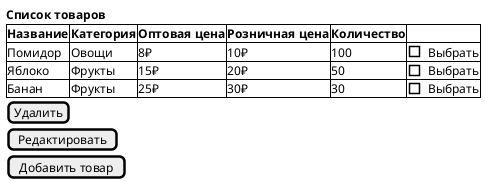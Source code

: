 @startsalt Список товаров
{
    <b>Список товаров
    {# <b>Название | <b>Категория | <b>Оптовая цена | <b>Розничная цена | <b>Количество | .
    Помидор | Овощи  | 8₽  | 10₽ | 100 | [] Выбрать
    Яблоко  | Фрукты | 15₽ | 20₽ | 50  | [] Выбрать
    Банан   | Фрукты | 25₽ | 30₽ | 30  | [] Выбрать
    }
    [Удалить]
    [Редактировать]
    [Добавить товар]
}
@endsalt

https://www.plantuml.com/plantuml/png/VPB1IiD054Nt-Oe1zn8h1HSY_O_IHKLtui9cLmlJ28fK4CLLmLhHlKbiQ6XD-Wlt_O9VudsJANJH6iXxoRrtJYOlQVMYxbNKwrv41kzOeP0XAYoCn6mP4h7QWtvWU1oVdlmNqaX_pwLUaM2k5aeKoCsrKyUCniZnZKeiAOzUds2rHb6JMqPA9DwSqfWhHkvOjmJ632oTdSkGd0mLdNst7RpH_461cJwICYRgopqAmxkZtxZKVX3omlMGjTqnU9OHKh6wONceKLz8iTJt9bz9dsBb1Wi6HhgqMICQ7jKCpMxKaniCJxE5rF2amt3TTvC6hhRnWHaIDmKw7IzEaJkPO1hM3tWZy48fPI2hrsrypqum25hdbsVwOmH_